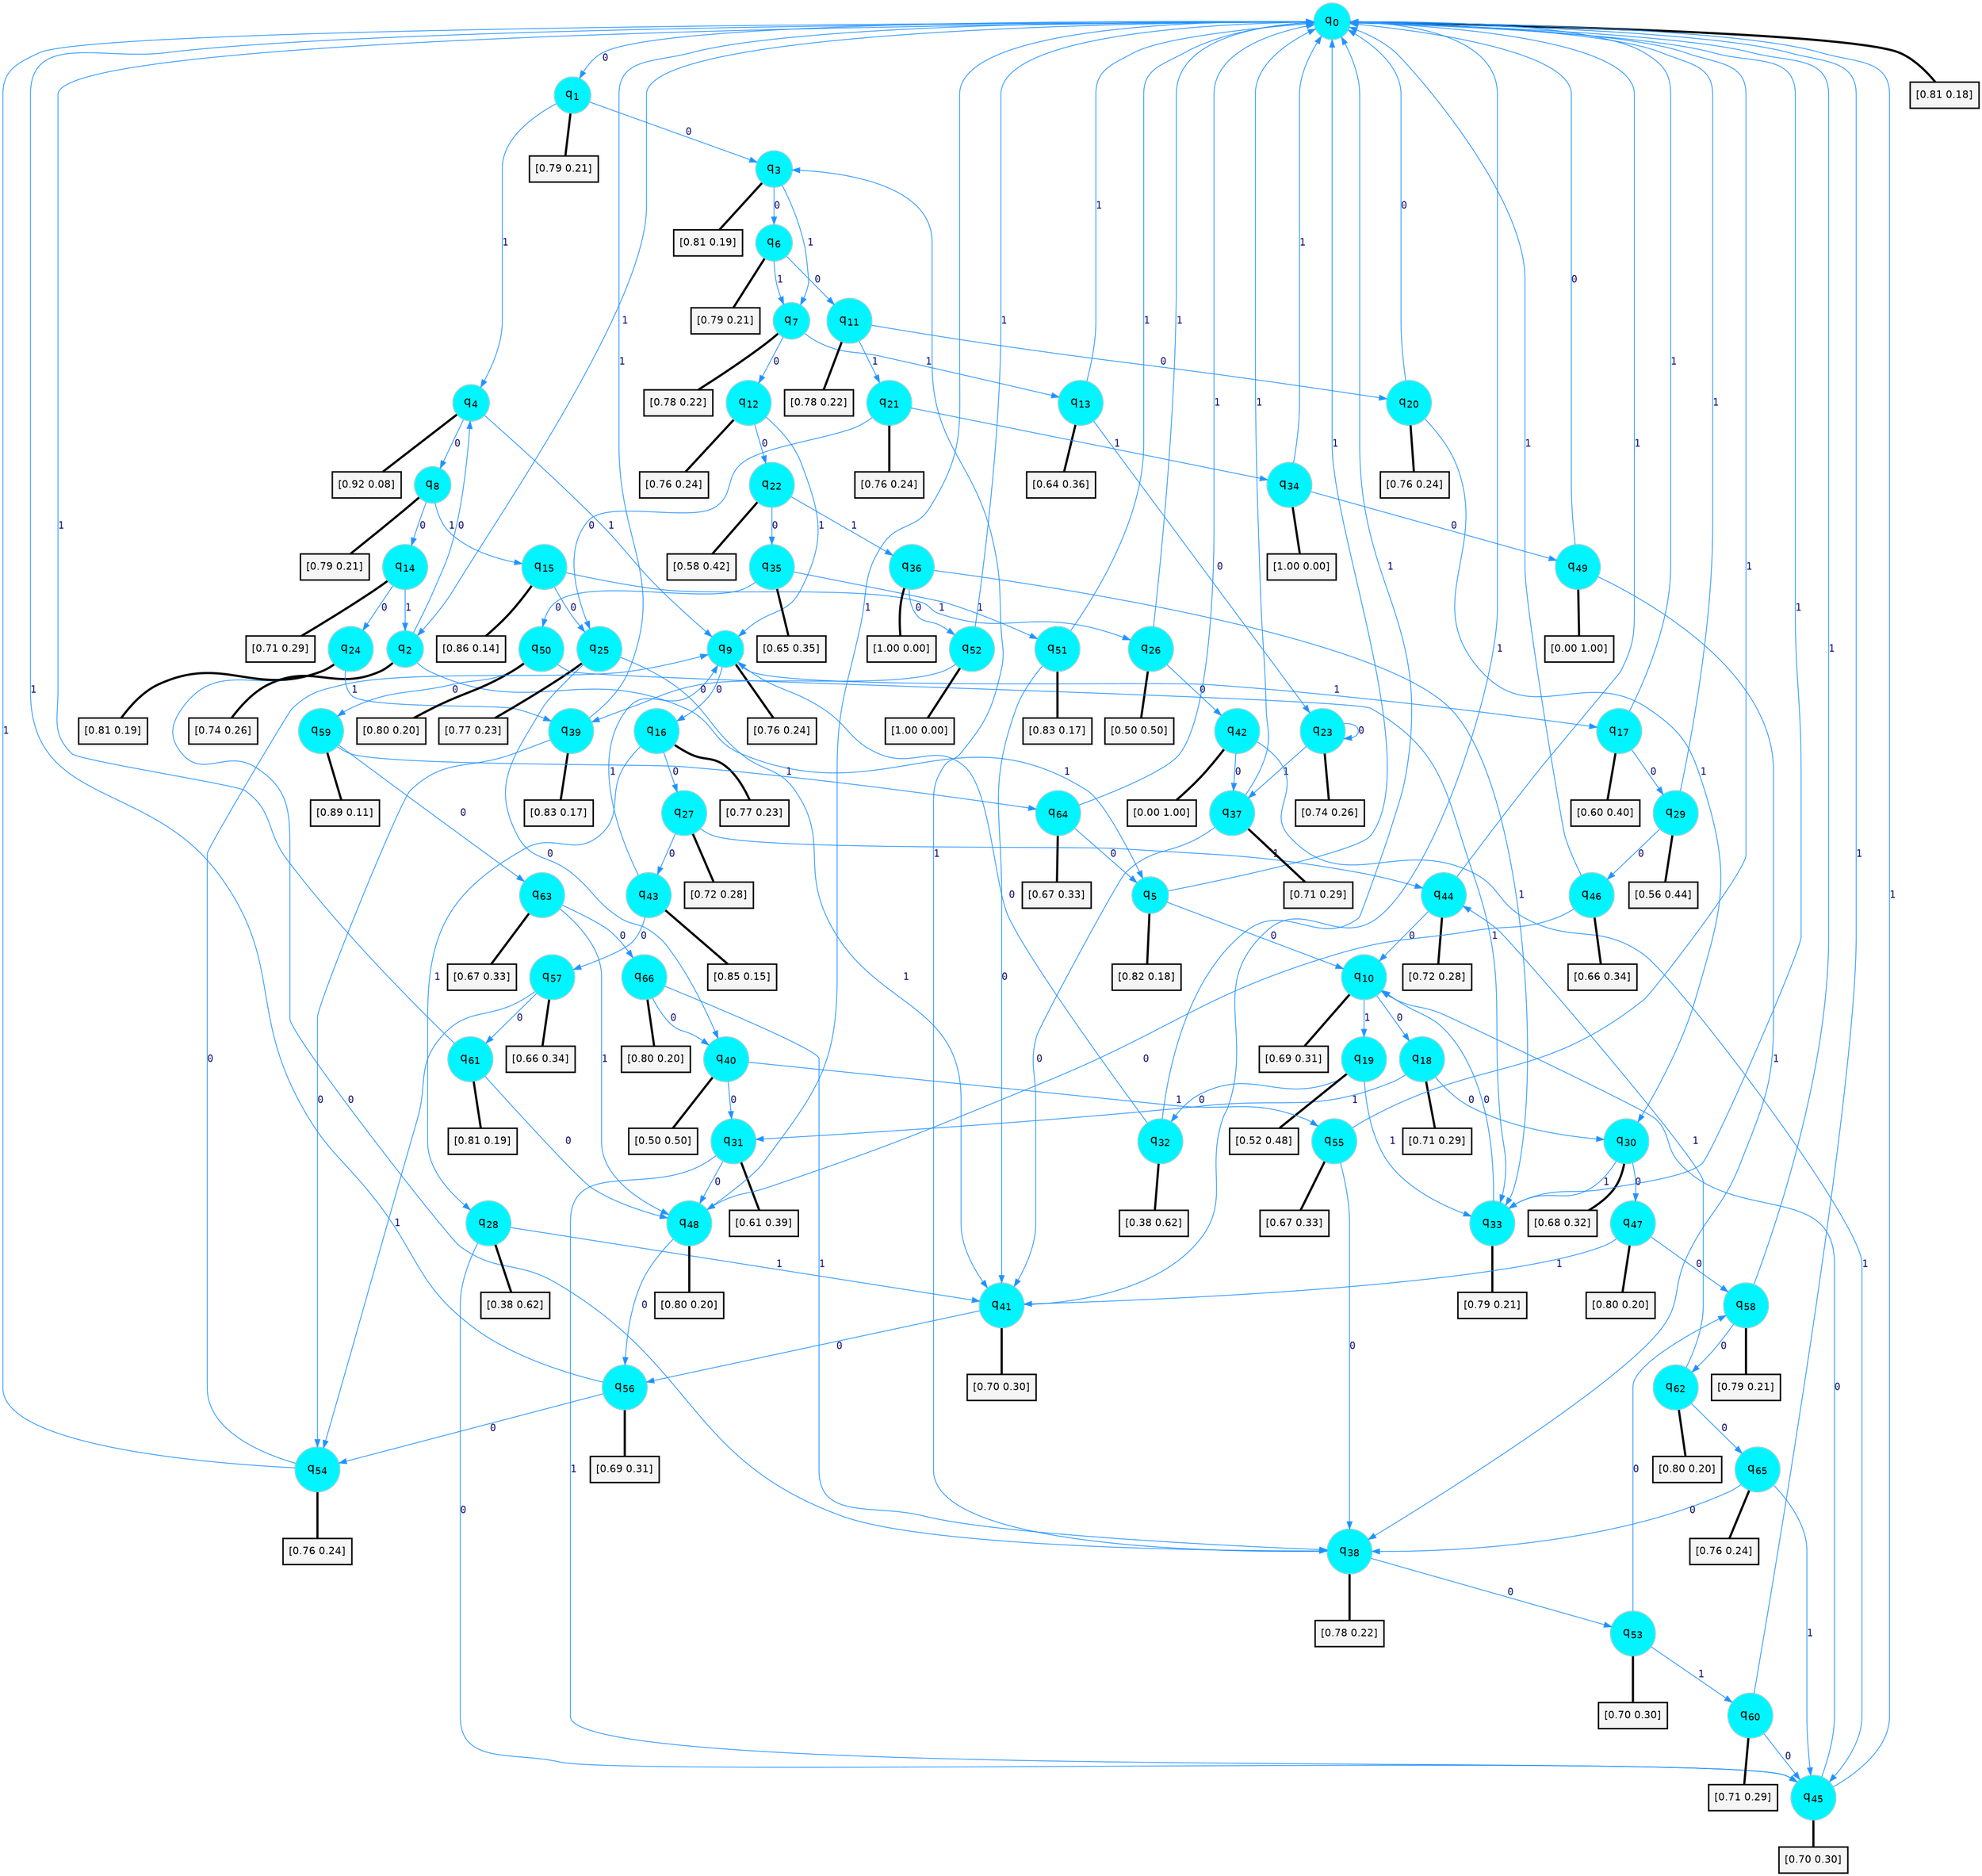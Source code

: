 digraph G {
graph [
bgcolor=transparent, dpi=300, rankdir=TD, size="40,25"];
node [
color=gray, fillcolor=turquoise1, fontcolor=black, fontname=Helvetica, fontsize=16, fontweight=bold, shape=circle, style=filled];
edge [
arrowsize=1, color=dodgerblue1, fontcolor=midnightblue, fontname=courier, fontweight=bold, penwidth=1, style=solid, weight=20];
0[label=<q<SUB>0</SUB>>];
1[label=<q<SUB>1</SUB>>];
2[label=<q<SUB>2</SUB>>];
3[label=<q<SUB>3</SUB>>];
4[label=<q<SUB>4</SUB>>];
5[label=<q<SUB>5</SUB>>];
6[label=<q<SUB>6</SUB>>];
7[label=<q<SUB>7</SUB>>];
8[label=<q<SUB>8</SUB>>];
9[label=<q<SUB>9</SUB>>];
10[label=<q<SUB>10</SUB>>];
11[label=<q<SUB>11</SUB>>];
12[label=<q<SUB>12</SUB>>];
13[label=<q<SUB>13</SUB>>];
14[label=<q<SUB>14</SUB>>];
15[label=<q<SUB>15</SUB>>];
16[label=<q<SUB>16</SUB>>];
17[label=<q<SUB>17</SUB>>];
18[label=<q<SUB>18</SUB>>];
19[label=<q<SUB>19</SUB>>];
20[label=<q<SUB>20</SUB>>];
21[label=<q<SUB>21</SUB>>];
22[label=<q<SUB>22</SUB>>];
23[label=<q<SUB>23</SUB>>];
24[label=<q<SUB>24</SUB>>];
25[label=<q<SUB>25</SUB>>];
26[label=<q<SUB>26</SUB>>];
27[label=<q<SUB>27</SUB>>];
28[label=<q<SUB>28</SUB>>];
29[label=<q<SUB>29</SUB>>];
30[label=<q<SUB>30</SUB>>];
31[label=<q<SUB>31</SUB>>];
32[label=<q<SUB>32</SUB>>];
33[label=<q<SUB>33</SUB>>];
34[label=<q<SUB>34</SUB>>];
35[label=<q<SUB>35</SUB>>];
36[label=<q<SUB>36</SUB>>];
37[label=<q<SUB>37</SUB>>];
38[label=<q<SUB>38</SUB>>];
39[label=<q<SUB>39</SUB>>];
40[label=<q<SUB>40</SUB>>];
41[label=<q<SUB>41</SUB>>];
42[label=<q<SUB>42</SUB>>];
43[label=<q<SUB>43</SUB>>];
44[label=<q<SUB>44</SUB>>];
45[label=<q<SUB>45</SUB>>];
46[label=<q<SUB>46</SUB>>];
47[label=<q<SUB>47</SUB>>];
48[label=<q<SUB>48</SUB>>];
49[label=<q<SUB>49</SUB>>];
50[label=<q<SUB>50</SUB>>];
51[label=<q<SUB>51</SUB>>];
52[label=<q<SUB>52</SUB>>];
53[label=<q<SUB>53</SUB>>];
54[label=<q<SUB>54</SUB>>];
55[label=<q<SUB>55</SUB>>];
56[label=<q<SUB>56</SUB>>];
57[label=<q<SUB>57</SUB>>];
58[label=<q<SUB>58</SUB>>];
59[label=<q<SUB>59</SUB>>];
60[label=<q<SUB>60</SUB>>];
61[label=<q<SUB>61</SUB>>];
62[label=<q<SUB>62</SUB>>];
63[label=<q<SUB>63</SUB>>];
64[label=<q<SUB>64</SUB>>];
65[label=<q<SUB>65</SUB>>];
66[label=<q<SUB>66</SUB>>];
67[label="[0.81 0.18]", shape=box,fontcolor=black, fontname=Helvetica, fontsize=14, penwidth=2, fillcolor=whitesmoke,color=black];
68[label="[0.79 0.21]", shape=box,fontcolor=black, fontname=Helvetica, fontsize=14, penwidth=2, fillcolor=whitesmoke,color=black];
69[label="[0.74 0.26]", shape=box,fontcolor=black, fontname=Helvetica, fontsize=14, penwidth=2, fillcolor=whitesmoke,color=black];
70[label="[0.81 0.19]", shape=box,fontcolor=black, fontname=Helvetica, fontsize=14, penwidth=2, fillcolor=whitesmoke,color=black];
71[label="[0.92 0.08]", shape=box,fontcolor=black, fontname=Helvetica, fontsize=14, penwidth=2, fillcolor=whitesmoke,color=black];
72[label="[0.82 0.18]", shape=box,fontcolor=black, fontname=Helvetica, fontsize=14, penwidth=2, fillcolor=whitesmoke,color=black];
73[label="[0.79 0.21]", shape=box,fontcolor=black, fontname=Helvetica, fontsize=14, penwidth=2, fillcolor=whitesmoke,color=black];
74[label="[0.78 0.22]", shape=box,fontcolor=black, fontname=Helvetica, fontsize=14, penwidth=2, fillcolor=whitesmoke,color=black];
75[label="[0.79 0.21]", shape=box,fontcolor=black, fontname=Helvetica, fontsize=14, penwidth=2, fillcolor=whitesmoke,color=black];
76[label="[0.76 0.24]", shape=box,fontcolor=black, fontname=Helvetica, fontsize=14, penwidth=2, fillcolor=whitesmoke,color=black];
77[label="[0.69 0.31]", shape=box,fontcolor=black, fontname=Helvetica, fontsize=14, penwidth=2, fillcolor=whitesmoke,color=black];
78[label="[0.78 0.22]", shape=box,fontcolor=black, fontname=Helvetica, fontsize=14, penwidth=2, fillcolor=whitesmoke,color=black];
79[label="[0.76 0.24]", shape=box,fontcolor=black, fontname=Helvetica, fontsize=14, penwidth=2, fillcolor=whitesmoke,color=black];
80[label="[0.64 0.36]", shape=box,fontcolor=black, fontname=Helvetica, fontsize=14, penwidth=2, fillcolor=whitesmoke,color=black];
81[label="[0.71 0.29]", shape=box,fontcolor=black, fontname=Helvetica, fontsize=14, penwidth=2, fillcolor=whitesmoke,color=black];
82[label="[0.86 0.14]", shape=box,fontcolor=black, fontname=Helvetica, fontsize=14, penwidth=2, fillcolor=whitesmoke,color=black];
83[label="[0.77 0.23]", shape=box,fontcolor=black, fontname=Helvetica, fontsize=14, penwidth=2, fillcolor=whitesmoke,color=black];
84[label="[0.60 0.40]", shape=box,fontcolor=black, fontname=Helvetica, fontsize=14, penwidth=2, fillcolor=whitesmoke,color=black];
85[label="[0.71 0.29]", shape=box,fontcolor=black, fontname=Helvetica, fontsize=14, penwidth=2, fillcolor=whitesmoke,color=black];
86[label="[0.52 0.48]", shape=box,fontcolor=black, fontname=Helvetica, fontsize=14, penwidth=2, fillcolor=whitesmoke,color=black];
87[label="[0.76 0.24]", shape=box,fontcolor=black, fontname=Helvetica, fontsize=14, penwidth=2, fillcolor=whitesmoke,color=black];
88[label="[0.76 0.24]", shape=box,fontcolor=black, fontname=Helvetica, fontsize=14, penwidth=2, fillcolor=whitesmoke,color=black];
89[label="[0.58 0.42]", shape=box,fontcolor=black, fontname=Helvetica, fontsize=14, penwidth=2, fillcolor=whitesmoke,color=black];
90[label="[0.74 0.26]", shape=box,fontcolor=black, fontname=Helvetica, fontsize=14, penwidth=2, fillcolor=whitesmoke,color=black];
91[label="[0.81 0.19]", shape=box,fontcolor=black, fontname=Helvetica, fontsize=14, penwidth=2, fillcolor=whitesmoke,color=black];
92[label="[0.77 0.23]", shape=box,fontcolor=black, fontname=Helvetica, fontsize=14, penwidth=2, fillcolor=whitesmoke,color=black];
93[label="[0.50 0.50]", shape=box,fontcolor=black, fontname=Helvetica, fontsize=14, penwidth=2, fillcolor=whitesmoke,color=black];
94[label="[0.72 0.28]", shape=box,fontcolor=black, fontname=Helvetica, fontsize=14, penwidth=2, fillcolor=whitesmoke,color=black];
95[label="[0.38 0.62]", shape=box,fontcolor=black, fontname=Helvetica, fontsize=14, penwidth=2, fillcolor=whitesmoke,color=black];
96[label="[0.56 0.44]", shape=box,fontcolor=black, fontname=Helvetica, fontsize=14, penwidth=2, fillcolor=whitesmoke,color=black];
97[label="[0.68 0.32]", shape=box,fontcolor=black, fontname=Helvetica, fontsize=14, penwidth=2, fillcolor=whitesmoke,color=black];
98[label="[0.61 0.39]", shape=box,fontcolor=black, fontname=Helvetica, fontsize=14, penwidth=2, fillcolor=whitesmoke,color=black];
99[label="[0.38 0.62]", shape=box,fontcolor=black, fontname=Helvetica, fontsize=14, penwidth=2, fillcolor=whitesmoke,color=black];
100[label="[0.79 0.21]", shape=box,fontcolor=black, fontname=Helvetica, fontsize=14, penwidth=2, fillcolor=whitesmoke,color=black];
101[label="[1.00 0.00]", shape=box,fontcolor=black, fontname=Helvetica, fontsize=14, penwidth=2, fillcolor=whitesmoke,color=black];
102[label="[0.65 0.35]", shape=box,fontcolor=black, fontname=Helvetica, fontsize=14, penwidth=2, fillcolor=whitesmoke,color=black];
103[label="[1.00 0.00]", shape=box,fontcolor=black, fontname=Helvetica, fontsize=14, penwidth=2, fillcolor=whitesmoke,color=black];
104[label="[0.71 0.29]", shape=box,fontcolor=black, fontname=Helvetica, fontsize=14, penwidth=2, fillcolor=whitesmoke,color=black];
105[label="[0.78 0.22]", shape=box,fontcolor=black, fontname=Helvetica, fontsize=14, penwidth=2, fillcolor=whitesmoke,color=black];
106[label="[0.83 0.17]", shape=box,fontcolor=black, fontname=Helvetica, fontsize=14, penwidth=2, fillcolor=whitesmoke,color=black];
107[label="[0.50 0.50]", shape=box,fontcolor=black, fontname=Helvetica, fontsize=14, penwidth=2, fillcolor=whitesmoke,color=black];
108[label="[0.70 0.30]", shape=box,fontcolor=black, fontname=Helvetica, fontsize=14, penwidth=2, fillcolor=whitesmoke,color=black];
109[label="[0.00 1.00]", shape=box,fontcolor=black, fontname=Helvetica, fontsize=14, penwidth=2, fillcolor=whitesmoke,color=black];
110[label="[0.85 0.15]", shape=box,fontcolor=black, fontname=Helvetica, fontsize=14, penwidth=2, fillcolor=whitesmoke,color=black];
111[label="[0.72 0.28]", shape=box,fontcolor=black, fontname=Helvetica, fontsize=14, penwidth=2, fillcolor=whitesmoke,color=black];
112[label="[0.70 0.30]", shape=box,fontcolor=black, fontname=Helvetica, fontsize=14, penwidth=2, fillcolor=whitesmoke,color=black];
113[label="[0.66 0.34]", shape=box,fontcolor=black, fontname=Helvetica, fontsize=14, penwidth=2, fillcolor=whitesmoke,color=black];
114[label="[0.80 0.20]", shape=box,fontcolor=black, fontname=Helvetica, fontsize=14, penwidth=2, fillcolor=whitesmoke,color=black];
115[label="[0.80 0.20]", shape=box,fontcolor=black, fontname=Helvetica, fontsize=14, penwidth=2, fillcolor=whitesmoke,color=black];
116[label="[0.00 1.00]", shape=box,fontcolor=black, fontname=Helvetica, fontsize=14, penwidth=2, fillcolor=whitesmoke,color=black];
117[label="[0.80 0.20]", shape=box,fontcolor=black, fontname=Helvetica, fontsize=14, penwidth=2, fillcolor=whitesmoke,color=black];
118[label="[0.83 0.17]", shape=box,fontcolor=black, fontname=Helvetica, fontsize=14, penwidth=2, fillcolor=whitesmoke,color=black];
119[label="[1.00 0.00]", shape=box,fontcolor=black, fontname=Helvetica, fontsize=14, penwidth=2, fillcolor=whitesmoke,color=black];
120[label="[0.70 0.30]", shape=box,fontcolor=black, fontname=Helvetica, fontsize=14, penwidth=2, fillcolor=whitesmoke,color=black];
121[label="[0.76 0.24]", shape=box,fontcolor=black, fontname=Helvetica, fontsize=14, penwidth=2, fillcolor=whitesmoke,color=black];
122[label="[0.67 0.33]", shape=box,fontcolor=black, fontname=Helvetica, fontsize=14, penwidth=2, fillcolor=whitesmoke,color=black];
123[label="[0.69 0.31]", shape=box,fontcolor=black, fontname=Helvetica, fontsize=14, penwidth=2, fillcolor=whitesmoke,color=black];
124[label="[0.66 0.34]", shape=box,fontcolor=black, fontname=Helvetica, fontsize=14, penwidth=2, fillcolor=whitesmoke,color=black];
125[label="[0.79 0.21]", shape=box,fontcolor=black, fontname=Helvetica, fontsize=14, penwidth=2, fillcolor=whitesmoke,color=black];
126[label="[0.89 0.11]", shape=box,fontcolor=black, fontname=Helvetica, fontsize=14, penwidth=2, fillcolor=whitesmoke,color=black];
127[label="[0.71 0.29]", shape=box,fontcolor=black, fontname=Helvetica, fontsize=14, penwidth=2, fillcolor=whitesmoke,color=black];
128[label="[0.81 0.19]", shape=box,fontcolor=black, fontname=Helvetica, fontsize=14, penwidth=2, fillcolor=whitesmoke,color=black];
129[label="[0.80 0.20]", shape=box,fontcolor=black, fontname=Helvetica, fontsize=14, penwidth=2, fillcolor=whitesmoke,color=black];
130[label="[0.67 0.33]", shape=box,fontcolor=black, fontname=Helvetica, fontsize=14, penwidth=2, fillcolor=whitesmoke,color=black];
131[label="[0.67 0.33]", shape=box,fontcolor=black, fontname=Helvetica, fontsize=14, penwidth=2, fillcolor=whitesmoke,color=black];
132[label="[0.76 0.24]", shape=box,fontcolor=black, fontname=Helvetica, fontsize=14, penwidth=2, fillcolor=whitesmoke,color=black];
133[label="[0.80 0.20]", shape=box,fontcolor=black, fontname=Helvetica, fontsize=14, penwidth=2, fillcolor=whitesmoke,color=black];
0->1 [label=0];
0->2 [label=1];
0->67 [arrowhead=none, penwidth=3,color=black];
1->3 [label=0];
1->4 [label=1];
1->68 [arrowhead=none, penwidth=3,color=black];
2->4 [label=0];
2->5 [label=1];
2->69 [arrowhead=none, penwidth=3,color=black];
3->6 [label=0];
3->7 [label=1];
3->70 [arrowhead=none, penwidth=3,color=black];
4->8 [label=0];
4->9 [label=1];
4->71 [arrowhead=none, penwidth=3,color=black];
5->10 [label=0];
5->0 [label=1];
5->72 [arrowhead=none, penwidth=3,color=black];
6->11 [label=0];
6->7 [label=1];
6->73 [arrowhead=none, penwidth=3,color=black];
7->12 [label=0];
7->13 [label=1];
7->74 [arrowhead=none, penwidth=3,color=black];
8->14 [label=0];
8->15 [label=1];
8->75 [arrowhead=none, penwidth=3,color=black];
9->16 [label=0];
9->17 [label=1];
9->76 [arrowhead=none, penwidth=3,color=black];
10->18 [label=0];
10->19 [label=1];
10->77 [arrowhead=none, penwidth=3,color=black];
11->20 [label=0];
11->21 [label=1];
11->78 [arrowhead=none, penwidth=3,color=black];
12->22 [label=0];
12->9 [label=1];
12->79 [arrowhead=none, penwidth=3,color=black];
13->23 [label=0];
13->0 [label=1];
13->80 [arrowhead=none, penwidth=3,color=black];
14->24 [label=0];
14->2 [label=1];
14->81 [arrowhead=none, penwidth=3,color=black];
15->25 [label=0];
15->26 [label=1];
15->82 [arrowhead=none, penwidth=3,color=black];
16->27 [label=0];
16->28 [label=1];
16->83 [arrowhead=none, penwidth=3,color=black];
17->29 [label=0];
17->0 [label=1];
17->84 [arrowhead=none, penwidth=3,color=black];
18->30 [label=0];
18->31 [label=1];
18->85 [arrowhead=none, penwidth=3,color=black];
19->32 [label=0];
19->33 [label=1];
19->86 [arrowhead=none, penwidth=3,color=black];
20->0 [label=0];
20->30 [label=1];
20->87 [arrowhead=none, penwidth=3,color=black];
21->25 [label=0];
21->34 [label=1];
21->88 [arrowhead=none, penwidth=3,color=black];
22->35 [label=0];
22->36 [label=1];
22->89 [arrowhead=none, penwidth=3,color=black];
23->23 [label=0];
23->37 [label=1];
23->90 [arrowhead=none, penwidth=3,color=black];
24->38 [label=0];
24->39 [label=1];
24->91 [arrowhead=none, penwidth=3,color=black];
25->40 [label=0];
25->41 [label=1];
25->92 [arrowhead=none, penwidth=3,color=black];
26->42 [label=0];
26->0 [label=1];
26->93 [arrowhead=none, penwidth=3,color=black];
27->43 [label=0];
27->44 [label=1];
27->94 [arrowhead=none, penwidth=3,color=black];
28->45 [label=0];
28->41 [label=1];
28->95 [arrowhead=none, penwidth=3,color=black];
29->46 [label=0];
29->0 [label=1];
29->96 [arrowhead=none, penwidth=3,color=black];
30->47 [label=0];
30->33 [label=1];
30->97 [arrowhead=none, penwidth=3,color=black];
31->48 [label=0];
31->45 [label=1];
31->98 [arrowhead=none, penwidth=3,color=black];
32->9 [label=0];
32->0 [label=1];
32->99 [arrowhead=none, penwidth=3,color=black];
33->10 [label=0];
33->0 [label=1];
33->100 [arrowhead=none, penwidth=3,color=black];
34->49 [label=0];
34->0 [label=1];
34->101 [arrowhead=none, penwidth=3,color=black];
35->50 [label=0];
35->51 [label=1];
35->102 [arrowhead=none, penwidth=3,color=black];
36->52 [label=0];
36->33 [label=1];
36->103 [arrowhead=none, penwidth=3,color=black];
37->41 [label=0];
37->0 [label=1];
37->104 [arrowhead=none, penwidth=3,color=black];
38->53 [label=0];
38->3 [label=1];
38->105 [arrowhead=none, penwidth=3,color=black];
39->54 [label=0];
39->0 [label=1];
39->106 [arrowhead=none, penwidth=3,color=black];
40->31 [label=0];
40->55 [label=1];
40->107 [arrowhead=none, penwidth=3,color=black];
41->56 [label=0];
41->0 [label=1];
41->108 [arrowhead=none, penwidth=3,color=black];
42->37 [label=0];
42->45 [label=1];
42->109 [arrowhead=none, penwidth=3,color=black];
43->57 [label=0];
43->9 [label=1];
43->110 [arrowhead=none, penwidth=3,color=black];
44->10 [label=0];
44->0 [label=1];
44->111 [arrowhead=none, penwidth=3,color=black];
45->10 [label=0];
45->0 [label=1];
45->112 [arrowhead=none, penwidth=3,color=black];
46->48 [label=0];
46->0 [label=1];
46->113 [arrowhead=none, penwidth=3,color=black];
47->58 [label=0];
47->41 [label=1];
47->114 [arrowhead=none, penwidth=3,color=black];
48->56 [label=0];
48->0 [label=1];
48->115 [arrowhead=none, penwidth=3,color=black];
49->0 [label=0];
49->38 [label=1];
49->116 [arrowhead=none, penwidth=3,color=black];
50->59 [label=0];
50->33 [label=1];
50->117 [arrowhead=none, penwidth=3,color=black];
51->41 [label=0];
51->0 [label=1];
51->118 [arrowhead=none, penwidth=3,color=black];
52->39 [label=0];
52->0 [label=1];
52->119 [arrowhead=none, penwidth=3,color=black];
53->58 [label=0];
53->60 [label=1];
53->120 [arrowhead=none, penwidth=3,color=black];
54->9 [label=0];
54->0 [label=1];
54->121 [arrowhead=none, penwidth=3,color=black];
55->38 [label=0];
55->0 [label=1];
55->122 [arrowhead=none, penwidth=3,color=black];
56->54 [label=0];
56->0 [label=1];
56->123 [arrowhead=none, penwidth=3,color=black];
57->61 [label=0];
57->54 [label=1];
57->124 [arrowhead=none, penwidth=3,color=black];
58->62 [label=0];
58->0 [label=1];
58->125 [arrowhead=none, penwidth=3,color=black];
59->63 [label=0];
59->64 [label=1];
59->126 [arrowhead=none, penwidth=3,color=black];
60->45 [label=0];
60->0 [label=1];
60->127 [arrowhead=none, penwidth=3,color=black];
61->48 [label=0];
61->0 [label=1];
61->128 [arrowhead=none, penwidth=3,color=black];
62->65 [label=0];
62->44 [label=1];
62->129 [arrowhead=none, penwidth=3,color=black];
63->66 [label=0];
63->48 [label=1];
63->130 [arrowhead=none, penwidth=3,color=black];
64->5 [label=0];
64->0 [label=1];
64->131 [arrowhead=none, penwidth=3,color=black];
65->38 [label=0];
65->45 [label=1];
65->132 [arrowhead=none, penwidth=3,color=black];
66->40 [label=0];
66->38 [label=1];
66->133 [arrowhead=none, penwidth=3,color=black];
}
